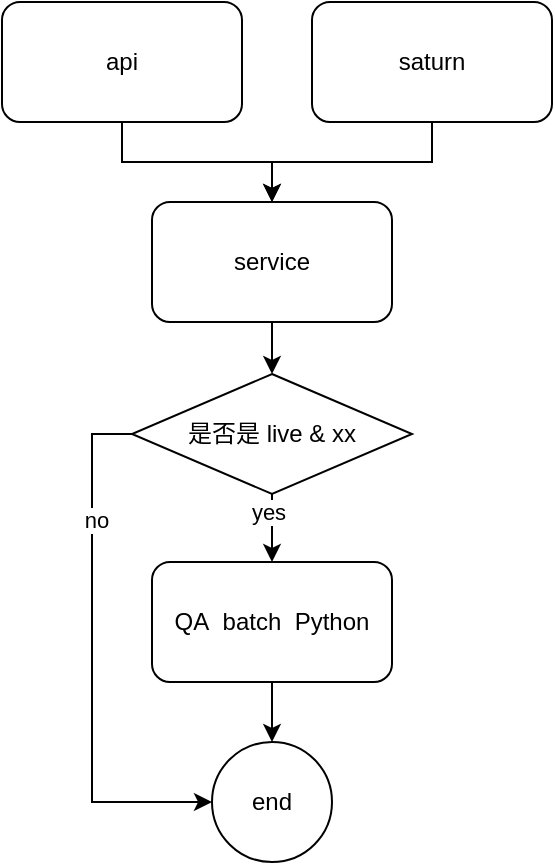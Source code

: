 <mxfile version="16.6.5" type="github">
  <diagram id="V_4QPPrj77Y7XSzu8vO2" name="Page-1">
    <mxGraphModel dx="1538" dy="834" grid="1" gridSize="10" guides="1" tooltips="1" connect="1" arrows="1" fold="1" page="1" pageScale="1" pageWidth="1169" pageHeight="827" math="0" shadow="0">
      <root>
        <mxCell id="0" />
        <mxCell id="1" parent="0" />
        <mxCell id="c2BJm4hobzMm4srRRvAm-8" style="edgeStyle=orthogonalEdgeStyle;rounded=0;orthogonalLoop=1;jettySize=auto;html=1;exitX=0.5;exitY=1;exitDx=0;exitDy=0;entryX=0.5;entryY=0;entryDx=0;entryDy=0;" edge="1" parent="1" source="c2BJm4hobzMm4srRRvAm-1" target="c2BJm4hobzMm4srRRvAm-3">
          <mxGeometry relative="1" as="geometry" />
        </mxCell>
        <mxCell id="c2BJm4hobzMm4srRRvAm-1" value="api" style="rounded=1;whiteSpace=wrap;html=1;" vertex="1" parent="1">
          <mxGeometry x="525" y="120" width="120" height="60" as="geometry" />
        </mxCell>
        <mxCell id="c2BJm4hobzMm4srRRvAm-9" style="edgeStyle=orthogonalEdgeStyle;rounded=0;orthogonalLoop=1;jettySize=auto;html=1;entryX=0.5;entryY=0;entryDx=0;entryDy=0;" edge="1" parent="1" source="c2BJm4hobzMm4srRRvAm-2" target="c2BJm4hobzMm4srRRvAm-3">
          <mxGeometry relative="1" as="geometry" />
        </mxCell>
        <mxCell id="c2BJm4hobzMm4srRRvAm-2" value="saturn" style="rounded=1;whiteSpace=wrap;html=1;" vertex="1" parent="1">
          <mxGeometry x="680" y="120" width="120" height="60" as="geometry" />
        </mxCell>
        <mxCell id="c2BJm4hobzMm4srRRvAm-10" style="edgeStyle=orthogonalEdgeStyle;rounded=0;orthogonalLoop=1;jettySize=auto;html=1;exitX=0.5;exitY=1;exitDx=0;exitDy=0;entryX=0.5;entryY=0;entryDx=0;entryDy=0;" edge="1" parent="1" source="c2BJm4hobzMm4srRRvAm-3" target="c2BJm4hobzMm4srRRvAm-4">
          <mxGeometry relative="1" as="geometry" />
        </mxCell>
        <mxCell id="c2BJm4hobzMm4srRRvAm-3" value="service" style="rounded=1;whiteSpace=wrap;html=1;" vertex="1" parent="1">
          <mxGeometry x="600" y="220" width="120" height="60" as="geometry" />
        </mxCell>
        <mxCell id="c2BJm4hobzMm4srRRvAm-11" style="edgeStyle=orthogonalEdgeStyle;rounded=0;orthogonalLoop=1;jettySize=auto;html=1;exitX=0.5;exitY=1;exitDx=0;exitDy=0;" edge="1" parent="1" source="c2BJm4hobzMm4srRRvAm-4" target="c2BJm4hobzMm4srRRvAm-5">
          <mxGeometry relative="1" as="geometry" />
        </mxCell>
        <mxCell id="c2BJm4hobzMm4srRRvAm-14" value="yes" style="edgeLabel;html=1;align=center;verticalAlign=middle;resizable=0;points=[];" vertex="1" connectable="0" parent="c2BJm4hobzMm4srRRvAm-11">
          <mxGeometry x="-0.62" y="-2" relative="1" as="geometry">
            <mxPoint as="offset" />
          </mxGeometry>
        </mxCell>
        <mxCell id="c2BJm4hobzMm4srRRvAm-12" style="edgeStyle=orthogonalEdgeStyle;rounded=0;orthogonalLoop=1;jettySize=auto;html=1;entryX=0;entryY=0.5;entryDx=0;entryDy=0;exitX=0;exitY=0.5;exitDx=0;exitDy=0;" edge="1" parent="1" source="c2BJm4hobzMm4srRRvAm-4" target="c2BJm4hobzMm4srRRvAm-6">
          <mxGeometry relative="1" as="geometry" />
        </mxCell>
        <mxCell id="c2BJm4hobzMm4srRRvAm-15" value="no" style="edgeLabel;html=1;align=center;verticalAlign=middle;resizable=0;points=[];" vertex="1" connectable="0" parent="c2BJm4hobzMm4srRRvAm-12">
          <mxGeometry x="-0.534" y="2" relative="1" as="geometry">
            <mxPoint y="1" as="offset" />
          </mxGeometry>
        </mxCell>
        <mxCell id="c2BJm4hobzMm4srRRvAm-4" value="是否是 live &amp;amp; xx" style="rhombus;whiteSpace=wrap;html=1;" vertex="1" parent="1">
          <mxGeometry x="590" y="306" width="140" height="60" as="geometry" />
        </mxCell>
        <mxCell id="c2BJm4hobzMm4srRRvAm-13" style="edgeStyle=orthogonalEdgeStyle;rounded=0;orthogonalLoop=1;jettySize=auto;html=1;exitX=0.5;exitY=1;exitDx=0;exitDy=0;entryX=0.5;entryY=0;entryDx=0;entryDy=0;" edge="1" parent="1" source="c2BJm4hobzMm4srRRvAm-5" target="c2BJm4hobzMm4srRRvAm-6">
          <mxGeometry relative="1" as="geometry" />
        </mxCell>
        <mxCell id="c2BJm4hobzMm4srRRvAm-5" value="QA&amp;nbsp; batch&amp;nbsp; Python" style="rounded=1;whiteSpace=wrap;html=1;" vertex="1" parent="1">
          <mxGeometry x="600" y="400" width="120" height="60" as="geometry" />
        </mxCell>
        <mxCell id="c2BJm4hobzMm4srRRvAm-6" value="end" style="ellipse;whiteSpace=wrap;html=1;aspect=fixed;" vertex="1" parent="1">
          <mxGeometry x="630" y="490" width="60" height="60" as="geometry" />
        </mxCell>
      </root>
    </mxGraphModel>
  </diagram>
</mxfile>
